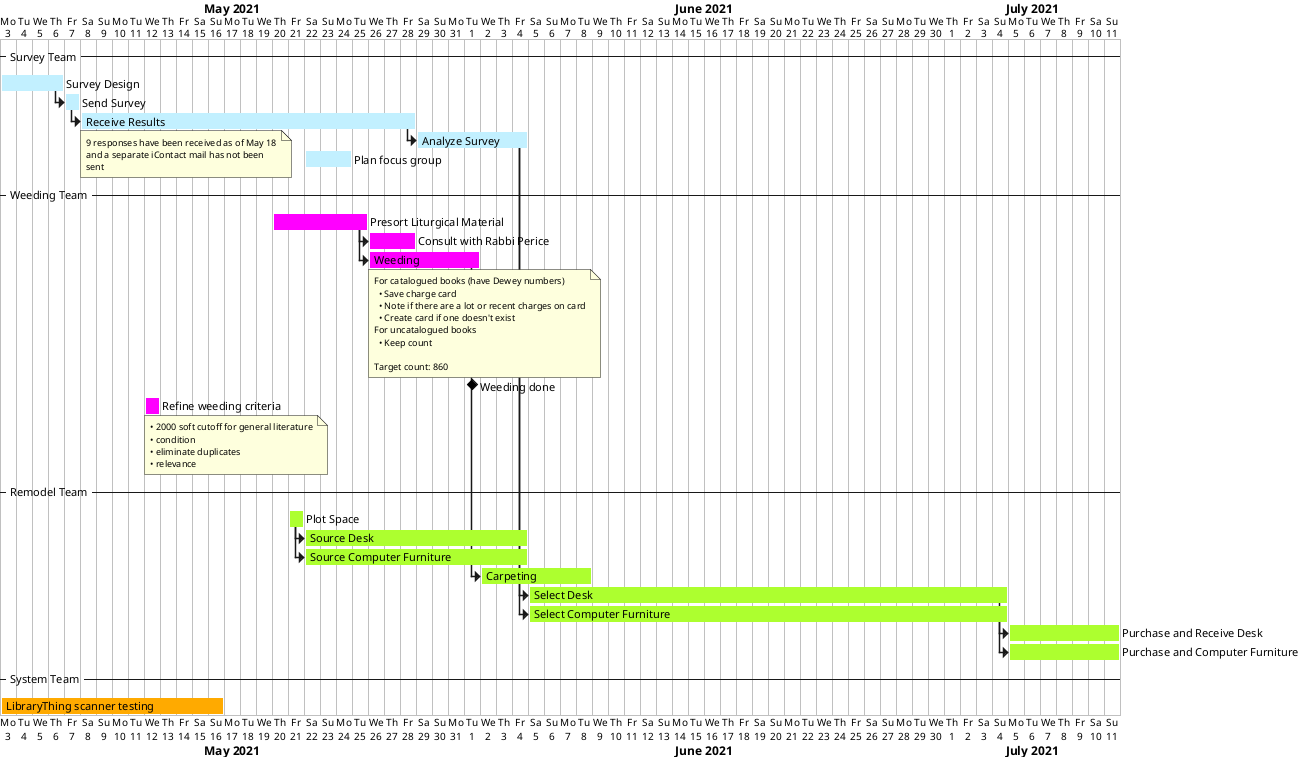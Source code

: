
@startgantt

!$weeding_color="#FF00FF"
!$remodel_color="#ADFF2F"
!$survey_color="#C2F0FF"
!$system_color="#FFAA00"
printscale daily

Project starts 2021-05-03


-- Survey Team --

[Survey Design]  lasts 4 days
[Send Survey] lasts 1 day
[Send Survey] starts at [Survey Design]'s end
[Receive Results] starts at [Send Survey]'s end
[Receive Results] lasts 21 days
note bottom
    9 responses have been received as of May 18
    and a separate iContact mail has not been
    sent
end note
[Analyze Survey] lasts 7 days
[Analyze Survey] starts at [Receive Results]'s end
[Plan focus group] lasts 3 days
[Plan focus group] starts 2021-05-22



[Survey Design] is colored in $survey_color
[Send Survey] is colored in $survey_color
[Receive Results] is colored in $survey_color
[Analyze Survey] is colored in $survey_color
[Plan focus group] is colored in $survey_color


-- Weeding Team --

[Presort Liturgical Material] lasts 6 days
[Presort Liturgical Material] starts 2021-05-20
[Consult with Rabbi Perice] lasts 3 days
[Weeding] lasts 7 days
note bottom
For catalogued books (have Dewey numbers)
  • Save charge card
  • Note if there are a lot or recent charges on card
  • Create card if one doesn't exist
For uncatalogued books
  • Keep count

Target count: 860
end note
[Weeding done] happens 2021-06-01
[Consult with Rabbi Perice] starts at [Presort Liturgical Material]'s end
[Refine weeding criteria] lasts 1 day
[Refine weeding criteria] starts 2021-05-12
note bottom
• 2000 soft cutoff for general literature
• condition
• eliminate duplicates
• relevance
end note
[Weeding] starts at [Presort Liturgical Material]'s end


[Refine weeding criteria] is colored in $weeding_color
[Presort Liturgical Material] is colored in $weeding_color
[Consult with Rabbi Perice] is colored in $weeding_color
[Weeding]  is colored in $weeding_color
[Consult with Rabbi Perice] is colored in $weeding_color

-- Remodel Team --


[Plot Space] starts 2021-05-21
[Plot Space] lasts 1 day
[Plot Space] is colored in $remodel_color

[Source Desk] lasts 14 days
[Source Desk] starts at [Plot Space]'s end
[Source Desk] is colored in $remodel_color



[Source Computer Furniture] lasts 14 days
[Source Computer Furniture] starts at [Plot Space]'s end
[Source Computer Furniture] is colored in $remodel_color

[Carpeting] lasts 7 days
[Carpeting] starts at [Weeding]'s end
[Carpeting] is colored in $remodel_color

[Select Desk] lasts 30 days
[Select Desk] starts at [Analyze Survey]'s end
[Select Desk] is colored in $remodel_color

[Select Computer Furniture] lasts 30 days
[Select Computer Furniture] starts at [Analyze Survey]'s end
[Select Computer Furniture] is colored in $remodel_color

[Purchase and Receive Desk] lasts 7 days
[Purchase and Receive Desk] starts after [Select Desk]'s end
[Purchase and Receive Desk] is colored in $remodel_color


[Purchase and Computer Furniture] lasts 7 days
[Purchase and Computer Furniture] starts after [Select Computer Furniture]'s end
[Purchase and Computer Furniture] is colored in $remodel_color


-- System Team --

[LibraryThing scanner testing] lasts 14 days
[LibraryThing scanner testing] lasts 14 days
[LibraryThing scanner testing] is colored in $system_color

'[testing] lasts 7 days

'[testing] starts 2021-07-01

'[testing] is colored in #FFAA00

@endgantt
